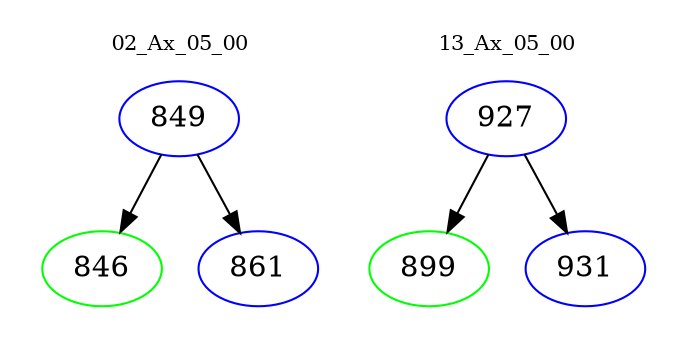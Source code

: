 digraph{
subgraph cluster_0 {
color = white
label = "02_Ax_05_00";
fontsize=10;
T0_849 [label="849", color="blue"]
T0_849 -> T0_846 [color="black"]
T0_846 [label="846", color="green"]
T0_849 -> T0_861 [color="black"]
T0_861 [label="861", color="blue"]
}
subgraph cluster_1 {
color = white
label = "13_Ax_05_00";
fontsize=10;
T1_927 [label="927", color="blue"]
T1_927 -> T1_899 [color="black"]
T1_899 [label="899", color="green"]
T1_927 -> T1_931 [color="black"]
T1_931 [label="931", color="blue"]
}
}
